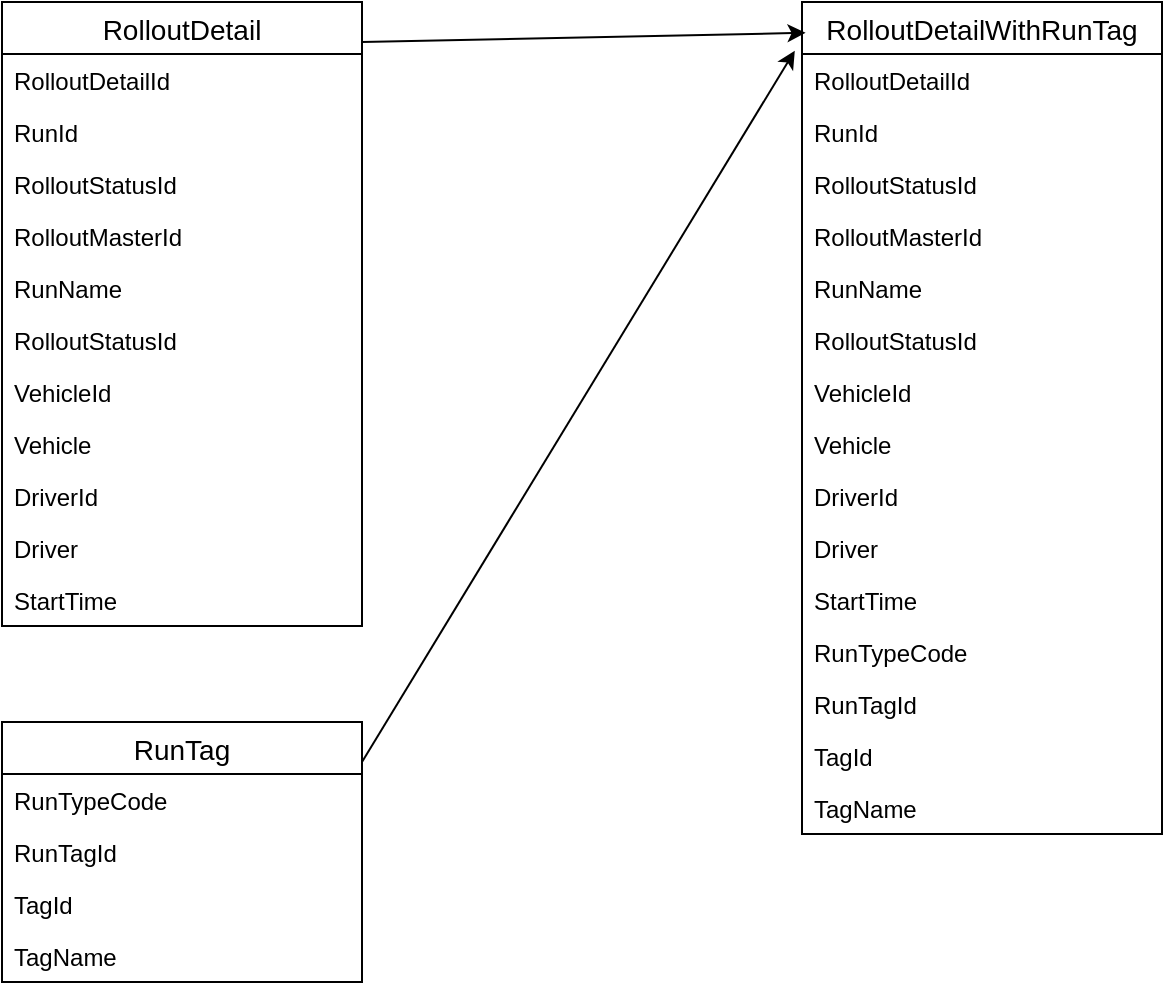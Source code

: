 <mxfile version="12.9.13" type="github">
  <diagram id="earX3hJyGCJeOCIFfzEM" name="Page-1">
    <mxGraphModel dx="924" dy="502" grid="1" gridSize="10" guides="1" tooltips="1" connect="1" arrows="1" fold="1" page="1" pageScale="1" pageWidth="850" pageHeight="1100" math="0" shadow="0">
      <root>
        <mxCell id="0" />
        <mxCell id="1" parent="0" />
        <mxCell id="mdL9Lp3XLVhLeOwov5An-9" value="RolloutDetailWithRunTag" style="swimlane;fontStyle=0;childLayout=stackLayout;horizontal=1;startSize=26;horizontalStack=0;resizeParent=1;resizeParentMax=0;resizeLast=0;collapsible=1;marginBottom=0;align=center;fontSize=14;" vertex="1" parent="1">
          <mxGeometry x="480" y="20" width="180" height="416" as="geometry" />
        </mxCell>
        <mxCell id="mdL9Lp3XLVhLeOwov5An-10" value="RolloutDetailId" style="text;strokeColor=none;fillColor=none;spacingLeft=4;spacingRight=4;overflow=hidden;rotatable=0;points=[[0,0.5],[1,0.5]];portConstraint=eastwest;fontSize=12;" vertex="1" parent="mdL9Lp3XLVhLeOwov5An-9">
          <mxGeometry y="26" width="180" height="26" as="geometry" />
        </mxCell>
        <mxCell id="mdL9Lp3XLVhLeOwov5An-11" value="RunId" style="text;strokeColor=none;fillColor=none;spacingLeft=4;spacingRight=4;overflow=hidden;rotatable=0;points=[[0,0.5],[1,0.5]];portConstraint=eastwest;fontSize=12;" vertex="1" parent="mdL9Lp3XLVhLeOwov5An-9">
          <mxGeometry y="52" width="180" height="26" as="geometry" />
        </mxCell>
        <mxCell id="mdL9Lp3XLVhLeOwov5An-12" value="RolloutStatusId" style="text;strokeColor=none;fillColor=none;spacingLeft=4;spacingRight=4;overflow=hidden;rotatable=0;points=[[0,0.5],[1,0.5]];portConstraint=eastwest;fontSize=12;" vertex="1" parent="mdL9Lp3XLVhLeOwov5An-9">
          <mxGeometry y="78" width="180" height="26" as="geometry" />
        </mxCell>
        <mxCell id="mdL9Lp3XLVhLeOwov5An-14" value="RolloutMasterId" style="text;strokeColor=none;fillColor=none;spacingLeft=4;spacingRight=4;overflow=hidden;rotatable=0;points=[[0,0.5],[1,0.5]];portConstraint=eastwest;fontSize=12;" vertex="1" parent="mdL9Lp3XLVhLeOwov5An-9">
          <mxGeometry y="104" width="180" height="26" as="geometry" />
        </mxCell>
        <mxCell id="mdL9Lp3XLVhLeOwov5An-15" value="RunName" style="text;strokeColor=none;fillColor=none;spacingLeft=4;spacingRight=4;overflow=hidden;rotatable=0;points=[[0,0.5],[1,0.5]];portConstraint=eastwest;fontSize=12;" vertex="1" parent="mdL9Lp3XLVhLeOwov5An-9">
          <mxGeometry y="130" width="180" height="26" as="geometry" />
        </mxCell>
        <mxCell id="mdL9Lp3XLVhLeOwov5An-16" value="RolloutStatusId" style="text;strokeColor=none;fillColor=none;spacingLeft=4;spacingRight=4;overflow=hidden;rotatable=0;points=[[0,0.5],[1,0.5]];portConstraint=eastwest;fontSize=12;" vertex="1" parent="mdL9Lp3XLVhLeOwov5An-9">
          <mxGeometry y="156" width="180" height="26" as="geometry" />
        </mxCell>
        <mxCell id="mdL9Lp3XLVhLeOwov5An-17" value="VehicleId" style="text;strokeColor=none;fillColor=none;spacingLeft=4;spacingRight=4;overflow=hidden;rotatable=0;points=[[0,0.5],[1,0.5]];portConstraint=eastwest;fontSize=12;" vertex="1" parent="mdL9Lp3XLVhLeOwov5An-9">
          <mxGeometry y="182" width="180" height="26" as="geometry" />
        </mxCell>
        <mxCell id="mdL9Lp3XLVhLeOwov5An-18" value="Vehicle" style="text;strokeColor=none;fillColor=none;spacingLeft=4;spacingRight=4;overflow=hidden;rotatable=0;points=[[0,0.5],[1,0.5]];portConstraint=eastwest;fontSize=12;" vertex="1" parent="mdL9Lp3XLVhLeOwov5An-9">
          <mxGeometry y="208" width="180" height="26" as="geometry" />
        </mxCell>
        <mxCell id="mdL9Lp3XLVhLeOwov5An-19" value="DriverId" style="text;strokeColor=none;fillColor=none;spacingLeft=4;spacingRight=4;overflow=hidden;rotatable=0;points=[[0,0.5],[1,0.5]];portConstraint=eastwest;fontSize=12;" vertex="1" parent="mdL9Lp3XLVhLeOwov5An-9">
          <mxGeometry y="234" width="180" height="26" as="geometry" />
        </mxCell>
        <mxCell id="mdL9Lp3XLVhLeOwov5An-20" value="Driver" style="text;strokeColor=none;fillColor=none;spacingLeft=4;spacingRight=4;overflow=hidden;rotatable=0;points=[[0,0.5],[1,0.5]];portConstraint=eastwest;fontSize=12;" vertex="1" parent="mdL9Lp3XLVhLeOwov5An-9">
          <mxGeometry y="260" width="180" height="26" as="geometry" />
        </mxCell>
        <mxCell id="mdL9Lp3XLVhLeOwov5An-22" value="StartTime" style="text;strokeColor=none;fillColor=none;spacingLeft=4;spacingRight=4;overflow=hidden;rotatable=0;points=[[0,0.5],[1,0.5]];portConstraint=eastwest;fontSize=12;" vertex="1" parent="mdL9Lp3XLVhLeOwov5An-9">
          <mxGeometry y="286" width="180" height="26" as="geometry" />
        </mxCell>
        <mxCell id="mdL9Lp3XLVhLeOwov5An-27" value="RunTypeCode" style="text;strokeColor=none;fillColor=none;spacingLeft=4;spacingRight=4;overflow=hidden;rotatable=0;points=[[0,0.5],[1,0.5]];portConstraint=eastwest;fontSize=12;" vertex="1" parent="mdL9Lp3XLVhLeOwov5An-9">
          <mxGeometry y="312" width="180" height="26" as="geometry" />
        </mxCell>
        <mxCell id="mdL9Lp3XLVhLeOwov5An-28" value="RunTagId" style="text;strokeColor=none;fillColor=none;spacingLeft=4;spacingRight=4;overflow=hidden;rotatable=0;points=[[0,0.5],[1,0.5]];portConstraint=eastwest;fontSize=12;" vertex="1" parent="mdL9Lp3XLVhLeOwov5An-9">
          <mxGeometry y="338" width="180" height="26" as="geometry" />
        </mxCell>
        <mxCell id="mdL9Lp3XLVhLeOwov5An-29" value="TagId" style="text;strokeColor=none;fillColor=none;spacingLeft=4;spacingRight=4;overflow=hidden;rotatable=0;points=[[0,0.5],[1,0.5]];portConstraint=eastwest;fontSize=12;" vertex="1" parent="mdL9Lp3XLVhLeOwov5An-9">
          <mxGeometry y="364" width="180" height="26" as="geometry" />
        </mxCell>
        <mxCell id="mdL9Lp3XLVhLeOwov5An-30" value="TagName" style="text;strokeColor=none;fillColor=none;spacingLeft=4;spacingRight=4;overflow=hidden;rotatable=0;points=[[0,0.5],[1,0.5]];portConstraint=eastwest;fontSize=12;" vertex="1" parent="mdL9Lp3XLVhLeOwov5An-9">
          <mxGeometry y="390" width="180" height="26" as="geometry" />
        </mxCell>
        <mxCell id="mdL9Lp3XLVhLeOwov5An-32" value="RolloutDetail" style="swimlane;fontStyle=0;childLayout=stackLayout;horizontal=1;startSize=26;horizontalStack=0;resizeParent=1;resizeParentMax=0;resizeLast=0;collapsible=1;marginBottom=0;align=center;fontSize=14;" vertex="1" parent="1">
          <mxGeometry x="80" y="20" width="180" height="312" as="geometry" />
        </mxCell>
        <mxCell id="mdL9Lp3XLVhLeOwov5An-33" value="RolloutDetailId" style="text;strokeColor=none;fillColor=none;spacingLeft=4;spacingRight=4;overflow=hidden;rotatable=0;points=[[0,0.5],[1,0.5]];portConstraint=eastwest;fontSize=12;" vertex="1" parent="mdL9Lp3XLVhLeOwov5An-32">
          <mxGeometry y="26" width="180" height="26" as="geometry" />
        </mxCell>
        <mxCell id="mdL9Lp3XLVhLeOwov5An-34" value="RunId" style="text;strokeColor=none;fillColor=none;spacingLeft=4;spacingRight=4;overflow=hidden;rotatable=0;points=[[0,0.5],[1,0.5]];portConstraint=eastwest;fontSize=12;" vertex="1" parent="mdL9Lp3XLVhLeOwov5An-32">
          <mxGeometry y="52" width="180" height="26" as="geometry" />
        </mxCell>
        <mxCell id="mdL9Lp3XLVhLeOwov5An-35" value="RolloutStatusId" style="text;strokeColor=none;fillColor=none;spacingLeft=4;spacingRight=4;overflow=hidden;rotatable=0;points=[[0,0.5],[1,0.5]];portConstraint=eastwest;fontSize=12;" vertex="1" parent="mdL9Lp3XLVhLeOwov5An-32">
          <mxGeometry y="78" width="180" height="26" as="geometry" />
        </mxCell>
        <mxCell id="mdL9Lp3XLVhLeOwov5An-36" value="RolloutMasterId" style="text;strokeColor=none;fillColor=none;spacingLeft=4;spacingRight=4;overflow=hidden;rotatable=0;points=[[0,0.5],[1,0.5]];portConstraint=eastwest;fontSize=12;" vertex="1" parent="mdL9Lp3XLVhLeOwov5An-32">
          <mxGeometry y="104" width="180" height="26" as="geometry" />
        </mxCell>
        <mxCell id="mdL9Lp3XLVhLeOwov5An-37" value="RunName" style="text;strokeColor=none;fillColor=none;spacingLeft=4;spacingRight=4;overflow=hidden;rotatable=0;points=[[0,0.5],[1,0.5]];portConstraint=eastwest;fontSize=12;" vertex="1" parent="mdL9Lp3XLVhLeOwov5An-32">
          <mxGeometry y="130" width="180" height="26" as="geometry" />
        </mxCell>
        <mxCell id="mdL9Lp3XLVhLeOwov5An-38" value="RolloutStatusId" style="text;strokeColor=none;fillColor=none;spacingLeft=4;spacingRight=4;overflow=hidden;rotatable=0;points=[[0,0.5],[1,0.5]];portConstraint=eastwest;fontSize=12;" vertex="1" parent="mdL9Lp3XLVhLeOwov5An-32">
          <mxGeometry y="156" width="180" height="26" as="geometry" />
        </mxCell>
        <mxCell id="mdL9Lp3XLVhLeOwov5An-39" value="VehicleId" style="text;strokeColor=none;fillColor=none;spacingLeft=4;spacingRight=4;overflow=hidden;rotatable=0;points=[[0,0.5],[1,0.5]];portConstraint=eastwest;fontSize=12;" vertex="1" parent="mdL9Lp3XLVhLeOwov5An-32">
          <mxGeometry y="182" width="180" height="26" as="geometry" />
        </mxCell>
        <mxCell id="mdL9Lp3XLVhLeOwov5An-40" value="Vehicle" style="text;strokeColor=none;fillColor=none;spacingLeft=4;spacingRight=4;overflow=hidden;rotatable=0;points=[[0,0.5],[1,0.5]];portConstraint=eastwest;fontSize=12;" vertex="1" parent="mdL9Lp3XLVhLeOwov5An-32">
          <mxGeometry y="208" width="180" height="26" as="geometry" />
        </mxCell>
        <mxCell id="mdL9Lp3XLVhLeOwov5An-41" value="DriverId" style="text;strokeColor=none;fillColor=none;spacingLeft=4;spacingRight=4;overflow=hidden;rotatable=0;points=[[0,0.5],[1,0.5]];portConstraint=eastwest;fontSize=12;" vertex="1" parent="mdL9Lp3XLVhLeOwov5An-32">
          <mxGeometry y="234" width="180" height="26" as="geometry" />
        </mxCell>
        <mxCell id="mdL9Lp3XLVhLeOwov5An-42" value="Driver" style="text;strokeColor=none;fillColor=none;spacingLeft=4;spacingRight=4;overflow=hidden;rotatable=0;points=[[0,0.5],[1,0.5]];portConstraint=eastwest;fontSize=12;" vertex="1" parent="mdL9Lp3XLVhLeOwov5An-32">
          <mxGeometry y="260" width="180" height="26" as="geometry" />
        </mxCell>
        <mxCell id="mdL9Lp3XLVhLeOwov5An-43" value="StartTime" style="text;strokeColor=none;fillColor=none;spacingLeft=4;spacingRight=4;overflow=hidden;rotatable=0;points=[[0,0.5],[1,0.5]];portConstraint=eastwest;fontSize=12;" vertex="1" parent="mdL9Lp3XLVhLeOwov5An-32">
          <mxGeometry y="286" width="180" height="26" as="geometry" />
        </mxCell>
        <mxCell id="mdL9Lp3XLVhLeOwov5An-5" value="RunTag" style="swimlane;fontStyle=0;childLayout=stackLayout;horizontal=1;startSize=26;horizontalStack=0;resizeParent=1;resizeParentMax=0;resizeLast=0;collapsible=1;marginBottom=0;align=center;fontSize=14;" vertex="1" parent="1">
          <mxGeometry x="80" y="380" width="180" height="130" as="geometry" />
        </mxCell>
        <mxCell id="mdL9Lp3XLVhLeOwov5An-6" value="RunTypeCode" style="text;strokeColor=none;fillColor=none;spacingLeft=4;spacingRight=4;overflow=hidden;rotatable=0;points=[[0,0.5],[1,0.5]];portConstraint=eastwest;fontSize=12;" vertex="1" parent="mdL9Lp3XLVhLeOwov5An-5">
          <mxGeometry y="26" width="180" height="26" as="geometry" />
        </mxCell>
        <mxCell id="mdL9Lp3XLVhLeOwov5An-7" value="RunTagId" style="text;strokeColor=none;fillColor=none;spacingLeft=4;spacingRight=4;overflow=hidden;rotatable=0;points=[[0,0.5],[1,0.5]];portConstraint=eastwest;fontSize=12;" vertex="1" parent="mdL9Lp3XLVhLeOwov5An-5">
          <mxGeometry y="52" width="180" height="26" as="geometry" />
        </mxCell>
        <mxCell id="mdL9Lp3XLVhLeOwov5An-8" value="TagId" style="text;strokeColor=none;fillColor=none;spacingLeft=4;spacingRight=4;overflow=hidden;rotatable=0;points=[[0,0.5],[1,0.5]];portConstraint=eastwest;fontSize=12;" vertex="1" parent="mdL9Lp3XLVhLeOwov5An-5">
          <mxGeometry y="78" width="180" height="26" as="geometry" />
        </mxCell>
        <mxCell id="mdL9Lp3XLVhLeOwov5An-31" value="TagName" style="text;strokeColor=none;fillColor=none;spacingLeft=4;spacingRight=4;overflow=hidden;rotatable=0;points=[[0,0.5],[1,0.5]];portConstraint=eastwest;fontSize=12;" vertex="1" parent="mdL9Lp3XLVhLeOwov5An-5">
          <mxGeometry y="104" width="180" height="26" as="geometry" />
        </mxCell>
        <mxCell id="mdL9Lp3XLVhLeOwov5An-52" value="" style="endArrow=classic;html=1;entryX=0.01;entryY=0.037;entryDx=0;entryDy=0;entryPerimeter=0;" edge="1" parent="1" target="mdL9Lp3XLVhLeOwov5An-9">
          <mxGeometry width="50" height="50" relative="1" as="geometry">
            <mxPoint x="260" y="40" as="sourcePoint" />
            <mxPoint x="310" y="-10" as="targetPoint" />
          </mxGeometry>
        </mxCell>
        <mxCell id="mdL9Lp3XLVhLeOwov5An-53" value="" style="endArrow=classic;html=1;entryX=-0.02;entryY=-0.064;entryDx=0;entryDy=0;entryPerimeter=0;" edge="1" parent="1" target="mdL9Lp3XLVhLeOwov5An-10">
          <mxGeometry width="50" height="50" relative="1" as="geometry">
            <mxPoint x="260" y="400" as="sourcePoint" />
            <mxPoint x="310" y="350" as="targetPoint" />
          </mxGeometry>
        </mxCell>
      </root>
    </mxGraphModel>
  </diagram>
</mxfile>
